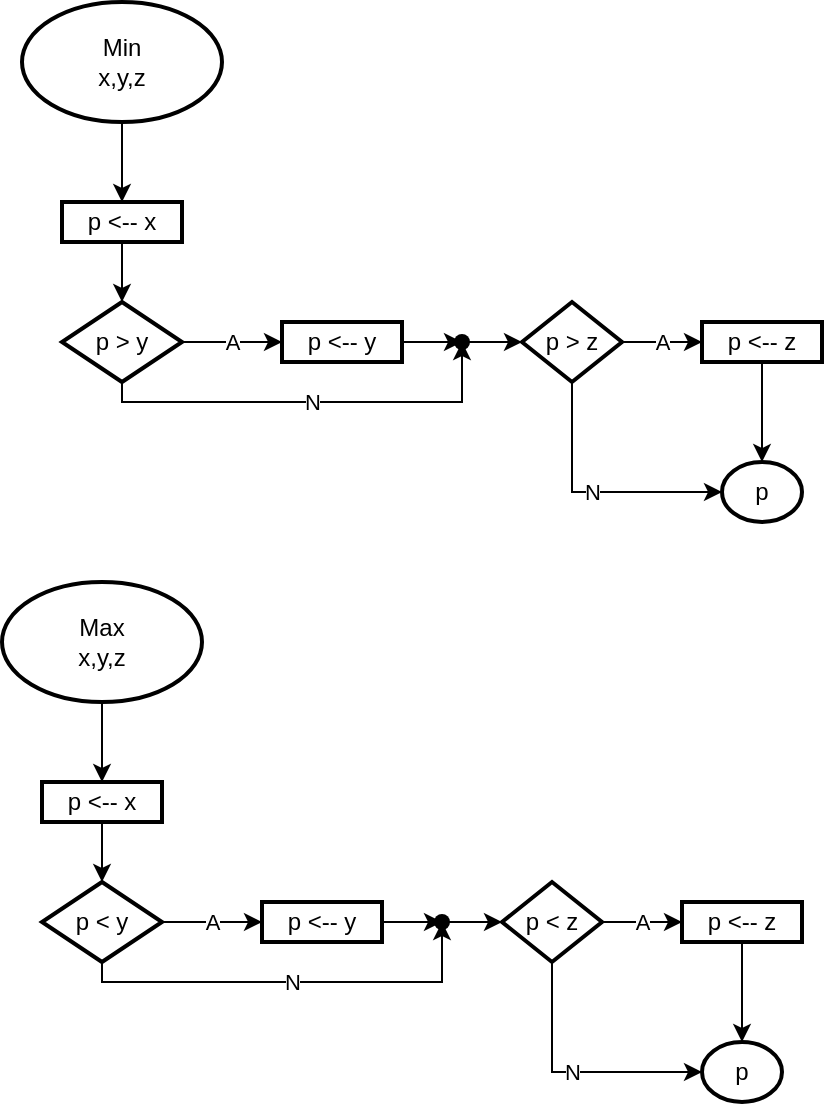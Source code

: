 <mxfile version="20.4.0" type="device"><diagram id="C5RBs43oDa-KdzZeNtuy" name="Page-1"><mxGraphModel dx="957" dy="517" grid="1" gridSize="10" guides="1" tooltips="1" connect="1" arrows="1" fold="1" page="1" pageScale="1" pageWidth="827" pageHeight="1169" math="0" shadow="0"><root><mxCell id="WIyWlLk6GJQsqaUBKTNV-0"/><mxCell id="WIyWlLk6GJQsqaUBKTNV-1" parent="WIyWlLk6GJQsqaUBKTNV-0"/><mxCell id="45mj35cXUjQZG_CiJujO-2" value="" style="edgeStyle=orthogonalEdgeStyle;rounded=0;orthogonalLoop=1;jettySize=auto;html=1;" edge="1" parent="WIyWlLk6GJQsqaUBKTNV-1" source="45mj35cXUjQZG_CiJujO-0" target="45mj35cXUjQZG_CiJujO-1"><mxGeometry relative="1" as="geometry"/></mxCell><mxCell id="45mj35cXUjQZG_CiJujO-0" value="&lt;div&gt;Min&lt;/div&gt;&lt;div&gt;x,y,z&lt;br&gt;&lt;/div&gt;" style="strokeWidth=2;html=1;shape=mxgraph.flowchart.start_1;whiteSpace=wrap;" vertex="1" parent="WIyWlLk6GJQsqaUBKTNV-1"><mxGeometry x="320" y="190" width="100" height="60" as="geometry"/></mxCell><mxCell id="45mj35cXUjQZG_CiJujO-4" value="" style="edgeStyle=orthogonalEdgeStyle;rounded=0;orthogonalLoop=1;jettySize=auto;html=1;" edge="1" parent="WIyWlLk6GJQsqaUBKTNV-1" source="45mj35cXUjQZG_CiJujO-1" target="45mj35cXUjQZG_CiJujO-3"><mxGeometry relative="1" as="geometry"/></mxCell><mxCell id="45mj35cXUjQZG_CiJujO-1" value="p &amp;lt;-- x" style="whiteSpace=wrap;html=1;strokeWidth=2;" vertex="1" parent="WIyWlLk6GJQsqaUBKTNV-1"><mxGeometry x="340" y="290" width="60" height="20" as="geometry"/></mxCell><mxCell id="45mj35cXUjQZG_CiJujO-6" value="A" style="edgeStyle=orthogonalEdgeStyle;rounded=0;orthogonalLoop=1;jettySize=auto;html=1;" edge="1" parent="WIyWlLk6GJQsqaUBKTNV-1" source="45mj35cXUjQZG_CiJujO-3" target="45mj35cXUjQZG_CiJujO-5"><mxGeometry relative="1" as="geometry"/></mxCell><mxCell id="45mj35cXUjQZG_CiJujO-10" value="N" style="edgeStyle=orthogonalEdgeStyle;rounded=0;orthogonalLoop=1;jettySize=auto;html=1;entryX=0.541;entryY=1.015;entryDx=0;entryDy=0;entryPerimeter=0;" edge="1" parent="WIyWlLk6GJQsqaUBKTNV-1" source="45mj35cXUjQZG_CiJujO-3" target="45mj35cXUjQZG_CiJujO-7"><mxGeometry relative="1" as="geometry"><mxPoint x="370" y="480" as="targetPoint"/><Array as="points"><mxPoint x="370" y="390"/><mxPoint x="540" y="390"/></Array></mxGeometry></mxCell><mxCell id="45mj35cXUjQZG_CiJujO-3" value="p &amp;gt; y" style="rhombus;whiteSpace=wrap;html=1;strokeWidth=2;" vertex="1" parent="WIyWlLk6GJQsqaUBKTNV-1"><mxGeometry x="340" y="340" width="60" height="40" as="geometry"/></mxCell><mxCell id="45mj35cXUjQZG_CiJujO-8" value="" style="edgeStyle=orthogonalEdgeStyle;rounded=0;orthogonalLoop=1;jettySize=auto;html=1;" edge="1" parent="WIyWlLk6GJQsqaUBKTNV-1" source="45mj35cXUjQZG_CiJujO-5" target="45mj35cXUjQZG_CiJujO-7"><mxGeometry relative="1" as="geometry"/></mxCell><mxCell id="45mj35cXUjQZG_CiJujO-5" value="p &amp;lt;-- y" style="whiteSpace=wrap;html=1;strokeWidth=2;" vertex="1" parent="WIyWlLk6GJQsqaUBKTNV-1"><mxGeometry x="450" y="350" width="60" height="20" as="geometry"/></mxCell><mxCell id="45mj35cXUjQZG_CiJujO-12" value="" style="edgeStyle=orthogonalEdgeStyle;rounded=0;orthogonalLoop=1;jettySize=auto;html=1;" edge="1" parent="WIyWlLk6GJQsqaUBKTNV-1" source="45mj35cXUjQZG_CiJujO-7" target="45mj35cXUjQZG_CiJujO-11"><mxGeometry relative="1" as="geometry"/></mxCell><mxCell id="45mj35cXUjQZG_CiJujO-7" value="" style="shape=waypoint;sketch=0;size=6;pointerEvents=1;points=[];fillColor=default;resizable=0;rotatable=0;perimeter=centerPerimeter;snapToPoint=1;strokeWidth=2;" vertex="1" parent="WIyWlLk6GJQsqaUBKTNV-1"><mxGeometry x="520" y="340" width="40" height="40" as="geometry"/></mxCell><mxCell id="45mj35cXUjQZG_CiJujO-14" value="A" style="edgeStyle=orthogonalEdgeStyle;rounded=0;orthogonalLoop=1;jettySize=auto;html=1;" edge="1" parent="WIyWlLk6GJQsqaUBKTNV-1" source="45mj35cXUjQZG_CiJujO-11" target="45mj35cXUjQZG_CiJujO-13"><mxGeometry relative="1" as="geometry"/></mxCell><mxCell id="45mj35cXUjQZG_CiJujO-18" value="N" style="edgeStyle=orthogonalEdgeStyle;rounded=0;orthogonalLoop=1;jettySize=auto;html=1;entryX=0;entryY=0.5;entryDx=0;entryDy=0;" edge="1" parent="WIyWlLk6GJQsqaUBKTNV-1" source="45mj35cXUjQZG_CiJujO-11" target="45mj35cXUjQZG_CiJujO-15"><mxGeometry relative="1" as="geometry"><mxPoint x="595" y="480" as="targetPoint"/><Array as="points"><mxPoint x="595" y="435"/></Array></mxGeometry></mxCell><mxCell id="45mj35cXUjQZG_CiJujO-11" value="p &amp;gt; z" style="rhombus;whiteSpace=wrap;html=1;sketch=0;strokeWidth=2;" vertex="1" parent="WIyWlLk6GJQsqaUBKTNV-1"><mxGeometry x="570" y="340" width="50" height="40" as="geometry"/></mxCell><mxCell id="45mj35cXUjQZG_CiJujO-16" value="" style="edgeStyle=orthogonalEdgeStyle;rounded=0;orthogonalLoop=1;jettySize=auto;html=1;" edge="1" parent="WIyWlLk6GJQsqaUBKTNV-1" source="45mj35cXUjQZG_CiJujO-13" target="45mj35cXUjQZG_CiJujO-15"><mxGeometry relative="1" as="geometry"/></mxCell><mxCell id="45mj35cXUjQZG_CiJujO-13" value="p &amp;lt;-- z" style="whiteSpace=wrap;html=1;sketch=0;strokeWidth=2;" vertex="1" parent="WIyWlLk6GJQsqaUBKTNV-1"><mxGeometry x="660" y="350" width="60" height="20" as="geometry"/></mxCell><mxCell id="45mj35cXUjQZG_CiJujO-15" value="p" style="ellipse;whiteSpace=wrap;html=1;sketch=0;strokeWidth=2;" vertex="1" parent="WIyWlLk6GJQsqaUBKTNV-1"><mxGeometry x="670" y="420" width="40" height="30" as="geometry"/></mxCell><mxCell id="45mj35cXUjQZG_CiJujO-19" value="" style="edgeStyle=orthogonalEdgeStyle;rounded=0;orthogonalLoop=1;jettySize=auto;html=1;" edge="1" parent="WIyWlLk6GJQsqaUBKTNV-1" source="45mj35cXUjQZG_CiJujO-20" target="45mj35cXUjQZG_CiJujO-22"><mxGeometry relative="1" as="geometry"/></mxCell><mxCell id="45mj35cXUjQZG_CiJujO-20" value="Max&lt;br&gt;&lt;div&gt;x,y,z&lt;br&gt;&lt;/div&gt;" style="strokeWidth=2;html=1;shape=mxgraph.flowchart.start_1;whiteSpace=wrap;" vertex="1" parent="WIyWlLk6GJQsqaUBKTNV-1"><mxGeometry x="310" y="480" width="100" height="60" as="geometry"/></mxCell><mxCell id="45mj35cXUjQZG_CiJujO-21" value="" style="edgeStyle=orthogonalEdgeStyle;rounded=0;orthogonalLoop=1;jettySize=auto;html=1;" edge="1" parent="WIyWlLk6GJQsqaUBKTNV-1" source="45mj35cXUjQZG_CiJujO-22" target="45mj35cXUjQZG_CiJujO-25"><mxGeometry relative="1" as="geometry"/></mxCell><mxCell id="45mj35cXUjQZG_CiJujO-22" value="p &amp;lt;-- x" style="whiteSpace=wrap;html=1;strokeWidth=2;" vertex="1" parent="WIyWlLk6GJQsqaUBKTNV-1"><mxGeometry x="330" y="580" width="60" height="20" as="geometry"/></mxCell><mxCell id="45mj35cXUjQZG_CiJujO-23" value="A" style="edgeStyle=orthogonalEdgeStyle;rounded=0;orthogonalLoop=1;jettySize=auto;html=1;" edge="1" parent="WIyWlLk6GJQsqaUBKTNV-1" source="45mj35cXUjQZG_CiJujO-25" target="45mj35cXUjQZG_CiJujO-27"><mxGeometry relative="1" as="geometry"/></mxCell><mxCell id="45mj35cXUjQZG_CiJujO-24" value="N" style="edgeStyle=orthogonalEdgeStyle;rounded=0;orthogonalLoop=1;jettySize=auto;html=1;entryX=0.541;entryY=1.015;entryDx=0;entryDy=0;entryPerimeter=0;" edge="1" parent="WIyWlLk6GJQsqaUBKTNV-1" source="45mj35cXUjQZG_CiJujO-25" target="45mj35cXUjQZG_CiJujO-29"><mxGeometry relative="1" as="geometry"><mxPoint x="360" y="770" as="targetPoint"/><Array as="points"><mxPoint x="360" y="680"/><mxPoint x="530" y="680"/></Array></mxGeometry></mxCell><mxCell id="45mj35cXUjQZG_CiJujO-25" value="p &amp;lt; y" style="rhombus;whiteSpace=wrap;html=1;strokeWidth=2;" vertex="1" parent="WIyWlLk6GJQsqaUBKTNV-1"><mxGeometry x="330" y="630" width="60" height="40" as="geometry"/></mxCell><mxCell id="45mj35cXUjQZG_CiJujO-26" value="" style="edgeStyle=orthogonalEdgeStyle;rounded=0;orthogonalLoop=1;jettySize=auto;html=1;" edge="1" parent="WIyWlLk6GJQsqaUBKTNV-1" source="45mj35cXUjQZG_CiJujO-27" target="45mj35cXUjQZG_CiJujO-29"><mxGeometry relative="1" as="geometry"/></mxCell><mxCell id="45mj35cXUjQZG_CiJujO-27" value="p &amp;lt;-- y" style="whiteSpace=wrap;html=1;strokeWidth=2;" vertex="1" parent="WIyWlLk6GJQsqaUBKTNV-1"><mxGeometry x="440" y="640" width="60" height="20" as="geometry"/></mxCell><mxCell id="45mj35cXUjQZG_CiJujO-28" value="" style="edgeStyle=orthogonalEdgeStyle;rounded=0;orthogonalLoop=1;jettySize=auto;html=1;" edge="1" parent="WIyWlLk6GJQsqaUBKTNV-1" source="45mj35cXUjQZG_CiJujO-29" target="45mj35cXUjQZG_CiJujO-32"><mxGeometry relative="1" as="geometry"/></mxCell><mxCell id="45mj35cXUjQZG_CiJujO-29" value="" style="shape=waypoint;sketch=0;size=6;pointerEvents=1;points=[];fillColor=default;resizable=0;rotatable=0;perimeter=centerPerimeter;snapToPoint=1;strokeWidth=2;" vertex="1" parent="WIyWlLk6GJQsqaUBKTNV-1"><mxGeometry x="510" y="630" width="40" height="40" as="geometry"/></mxCell><mxCell id="45mj35cXUjQZG_CiJujO-30" value="A" style="edgeStyle=orthogonalEdgeStyle;rounded=0;orthogonalLoop=1;jettySize=auto;html=1;" edge="1" parent="WIyWlLk6GJQsqaUBKTNV-1" source="45mj35cXUjQZG_CiJujO-32" target="45mj35cXUjQZG_CiJujO-34"><mxGeometry relative="1" as="geometry"/></mxCell><mxCell id="45mj35cXUjQZG_CiJujO-31" value="N" style="edgeStyle=orthogonalEdgeStyle;rounded=0;orthogonalLoop=1;jettySize=auto;html=1;entryX=0;entryY=0.5;entryDx=0;entryDy=0;" edge="1" parent="WIyWlLk6GJQsqaUBKTNV-1" source="45mj35cXUjQZG_CiJujO-32" target="45mj35cXUjQZG_CiJujO-35"><mxGeometry relative="1" as="geometry"><mxPoint x="585" y="770" as="targetPoint"/><Array as="points"><mxPoint x="585" y="725"/></Array></mxGeometry></mxCell><mxCell id="45mj35cXUjQZG_CiJujO-32" value="p &amp;lt; z" style="rhombus;whiteSpace=wrap;html=1;sketch=0;strokeWidth=2;" vertex="1" parent="WIyWlLk6GJQsqaUBKTNV-1"><mxGeometry x="560" y="630" width="50" height="40" as="geometry"/></mxCell><mxCell id="45mj35cXUjQZG_CiJujO-33" value="" style="edgeStyle=orthogonalEdgeStyle;rounded=0;orthogonalLoop=1;jettySize=auto;html=1;" edge="1" parent="WIyWlLk6GJQsqaUBKTNV-1" source="45mj35cXUjQZG_CiJujO-34" target="45mj35cXUjQZG_CiJujO-35"><mxGeometry relative="1" as="geometry"/></mxCell><mxCell id="45mj35cXUjQZG_CiJujO-34" value="p &amp;lt;-- z" style="whiteSpace=wrap;html=1;sketch=0;strokeWidth=2;" vertex="1" parent="WIyWlLk6GJQsqaUBKTNV-1"><mxGeometry x="650" y="640" width="60" height="20" as="geometry"/></mxCell><mxCell id="45mj35cXUjQZG_CiJujO-35" value="p" style="ellipse;whiteSpace=wrap;html=1;sketch=0;strokeWidth=2;" vertex="1" parent="WIyWlLk6GJQsqaUBKTNV-1"><mxGeometry x="660" y="710" width="40" height="30" as="geometry"/></mxCell></root></mxGraphModel></diagram></mxfile>